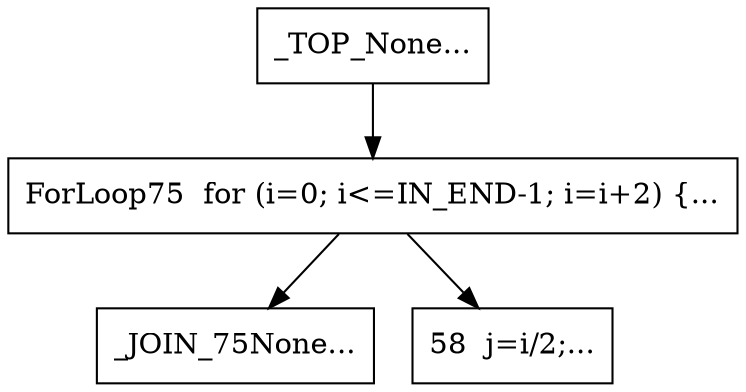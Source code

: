 digraph CFG {
	_JOIN_75 [label="_JOIN_75None...",shape=box];
	ForLoop75 [label="ForLoop75  for (i=0; i<=IN_END-1; i=i+2) {...",shape=box];
	ForLoop75 -> 58;
	ForLoop75 -> _JOIN_75;
	58 [label="58  j=i/2;...",shape=box];
	_TOP_ [label="_TOP_None...",shape=box];
	_TOP_ -> ForLoop75;

}
